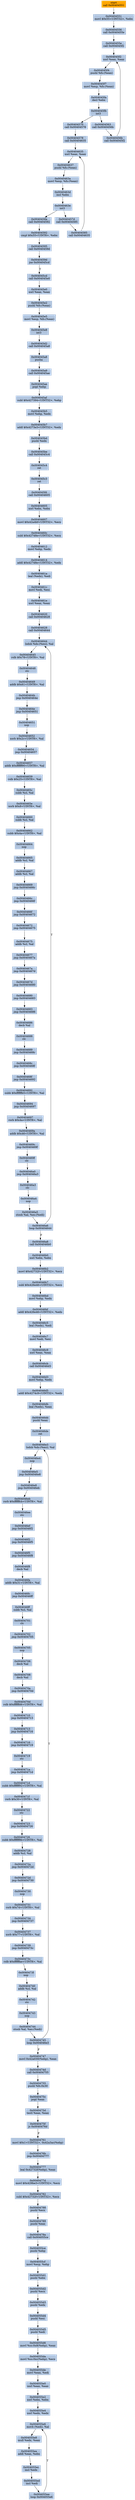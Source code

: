 digraph G {
node[shape=rectangle,style=filled,fillcolor=lightsteelblue,color=lightsteelblue]
bgcolor="transparent"
a0x00404549call_0x00404551[label="start\ncall 0x00404551",color="lightgrey",fillcolor="orange"];
a0x00404551movl_0x55UINT32_ebx[label="0x00404551\nmovl $0x55<UINT32>, %ebx"];
a0x00404556call_0x0040455e[label="0x00404556\ncall 0x0040455e"];
a0x0040455ecall_0x004045f2[label="0x0040455e\ncall 0x004045f2"];
a0x004045f2xorl_eax_eax[label="0x004045f2\nxorl %eax, %eax"];
a0x004045f4pushl_fs_eax_[label="0x004045f4\npushl %fs:(%eax)"];
a0x004045f7movl_esp_fs_eax_[label="0x004045f7\nmovl %esp, %fs:(%eax)"];
a0x004045fadecl_ebx[label="0x004045fa\ndecl %ebx"];
a0x004045fbint3_[label="0x004045fb\nint3 "];
a0x00404563call_0x0040456b[label="0x00404563\ncall 0x0040456b"];
a0x0040456bcall_0x004045f2[label="0x0040456b\ncall 0x004045f2"];
a0x00404570call_0x00404578[label="0x00404570\ncall 0x00404578"];
a0x00404578call_0x00404635[label="0x00404578\ncall 0x00404635"];
a0x00404635xorl_eax_eax[label="0x00404635\nxorl %eax, %eax"];
a0x00404637pushl_fs_eax_[label="0x00404637\npushl %fs:(%eax)"];
a0x0040463amovl_esp_fs_eax_[label="0x0040463a\nmovl %esp, %fs:(%eax)"];
a0x0040463dincl_ebx[label="0x0040463d\nincl %ebx"];
a0x0040463eint3_[label="0x0040463e\nint3 "];
a0x0040457dcall_0x00404585[label="0x0040457d\ncall 0x00404585"];
a0x00404585call_0x00404635[label="0x00404585\ncall 0x00404635"];
a0x0040458acall_0x00404592[label="0x0040458a\ncall 0x00404592"];
a0x00404592cmpl_0x55UINT8_ebx[label="0x00404592\ncmpl $0x55<UINT8>, %ebx"];
a0x00404595call_0x0040459d[label="0x00404595\ncall 0x0040459d"];
a0x0040459djne_0x004045cd[label="0x0040459d\njne 0x004045cd"];
a0x004045cdcall_0x004045e0[label="0x004045cd\ncall 0x004045e0"];
a0x004045e0xorl_eax_eax[label="0x004045e0\nxorl %eax, %eax"];
a0x004045e2pushl_fs_eax_[label="0x004045e2\npushl %fs:(%eax)"];
a0x004045e5movl_esp_fs_eax_[label="0x004045e5\nmovl %esp, %fs:(%eax)"];
a0x004045e8int3_[label="0x004045e8\nint3 "];
a0x004045d2call_0x004045a8[label="0x004045d2\ncall 0x004045a8"];
a0x004045a8pusha_[label="0x004045a8\npusha "];
a0x004045a9call_0x004045ae[label="0x004045a9\ncall 0x004045ae"];
a0x004045aepopl_ebp[label="0x004045ae\npopl %ebp"];
a0x004045afsubl_0x427394UINT32_ebp[label="0x004045af\nsubl $0x427394<UINT32>, %ebp"];
a0x004045b5movl_ebp_edx[label="0x004045b5\nmovl %ebp, %edx"];
a0x004045b7addl_0x4273e3UINT32_edx[label="0x004045b7\naddl $0x4273e3<UINT32>, %edx"];
a0x004045bdpushl_edx[label="0x004045bd\npushl %edx"];
a0x004045becall_0x004045c4[label="0x004045be\ncall 0x004045c4"];
a0x004045c4ret[label="0x004045c4\nret"];
a0x004045c3ret[label="0x004045c3\nret"];
a0x004045fdcall_0x00404605[label="0x004045fd\ncall 0x00404605"];
a0x00404605xorl_ebx_ebx[label="0x00404605\nxorl %ebx, %ebx"];
a0x00404607movl_0x42a4bfUINT32_ecx[label="0x00404607\nmovl $0x42a4bf<UINT32>, %ecx"];
a0x0040460csubl_0x42748eUINT32_ecx[label="0x0040460c\nsubl $0x42748e<UINT32>, %ecx"];
a0x00404612movl_ebp_edx[label="0x00404612\nmovl %ebp, %edx"];
a0x00404614addl_0x42748eUINT32_edx[label="0x00404614\naddl $0x42748e<UINT32>, %edx"];
a0x0040461aleal_edx__edi[label="0x0040461a\nleal (%edx), %edi"];
a0x0040461cmovl_edi_esi[label="0x0040461c\nmovl %edi, %esi"];
a0x0040461exorl_eax_eax[label="0x0040461e\nxorl %eax, %eax"];
a0x00404620call_0x00404628[label="0x00404620\ncall 0x00404628"];
a0x00404628call_0x00404644[label="0x00404628\ncall 0x00404644"];
a0x00404644lodsb_ds_esi__al[label="0x00404644\nlodsb %ds:(%esi), %al"];
a0x00404645rolb_0x78UINT8_al[label="0x00404645\nrolb $0x78<UINT8>, %al"];
a0x00404648stc_[label="0x00404648\nstc "];
a0x00404649addb_0x61UINT8_al[label="0x00404649\naddb $0x61<UINT8>, %al"];
a0x0040464bjmp_0x0040464e[label="0x0040464b\njmp 0x0040464e"];
a0x0040464ejmp_0x00404651[label="0x0040464e\njmp 0x00404651"];
a0x00404651nop_[label="0x00404651\nnop "];
a0x00404652xorb_0x2cUINT8_al[label="0x00404652\nxorb $0x2c<UINT8>, %al"];
a0x00404654jmp_0x00404657[label="0x00404654\njmp 0x00404657"];
a0x00404657addb_0xffffff90UINT8_al[label="0x00404657\naddb $0xffffff90<UINT8>, %al"];
a0x00404659rolb_0x25UINT8_al[label="0x00404659\nrolb $0x25<UINT8>, %al"];
a0x0040465csubb_cl_al[label="0x0040465c\nsubb %cl, %al"];
a0x0040465exorb_0x8UINT8_al[label="0x0040465e\nxorb $0x8<UINT8>, %al"];
a0x00404660subb_cl_al[label="0x00404660\nsubb %cl, %al"];
a0x00404662subb_0x4aUINT8_al[label="0x00404662\nsubb $0x4a<UINT8>, %al"];
a0x00404664nop_[label="0x00404664\nnop "];
a0x00404665addb_cl_al[label="0x00404665\naddb %cl, %al"];
a0x00404667addb_cl_al[label="0x00404667\naddb %cl, %al"];
a0x00404669jmp_0x0040466c[label="0x00404669\njmp 0x0040466c"];
a0x0040466cjmp_0x0040466f[label="0x0040466c\njmp 0x0040466f"];
a0x0040466fjmp_0x00404672[label="0x0040466f\njmp 0x00404672"];
a0x00404672jmp_0x00404675[label="0x00404672\njmp 0x00404675"];
a0x00404675addb_cl_al[label="0x00404675\naddb %cl, %al"];
a0x00404677jmp_0x0040467a[label="0x00404677\njmp 0x0040467a"];
a0x0040467ajmp_0x0040467d[label="0x0040467a\njmp 0x0040467d"];
a0x0040467djmp_0x00404680[label="0x0040467d\njmp 0x00404680"];
a0x00404680jmp_0x00404683[label="0x00404680\njmp 0x00404683"];
a0x00404683jmp_0x00404686[label="0x00404683\njmp 0x00404686"];
a0x00404686decb_al[label="0x00404686\ndecb %al"];
a0x00404688clc_[label="0x00404688\nclc "];
a0x00404689jmp_0x0040468c[label="0x00404689\njmp 0x0040468c"];
a0x0040468cjmp_0x0040468f[label="0x0040468c\njmp 0x0040468f"];
a0x0040468fjmp_0x00404692[label="0x0040468f\njmp 0x00404692"];
a0x00404692subb_0xffffffb5UINT8_al[label="0x00404692\nsubb $0xffffffb5<UINT8>, %al"];
a0x00404694jmp_0x00404697[label="0x00404694\njmp 0x00404697"];
a0x00404697rorb_0x4aUINT8_al[label="0x00404697\nrorb $0x4a<UINT8>, %al"];
a0x0040469aaddb_0x46UINT8_al[label="0x0040469a\naddb $0x46<UINT8>, %al"];
a0x0040469cjmp_0x0040469f[label="0x0040469c\njmp 0x0040469f"];
a0x0040469fclc_[label="0x0040469f\nclc "];
a0x004046a0jmp_0x004046a3[label="0x004046a0\njmp 0x004046a3"];
a0x004046a3clc_[label="0x004046a3\nclc "];
a0x004046a4nop_[label="0x004046a4\nnop "];
a0x004046a5stosb_al_es_edi_[label="0x004046a5\nstosb %al, %es:(%edi)"];
a0x004046a6loop_0x00404644[label="0x004046a6\nloop 0x00404644"];
a0x004046a8call_0x004046b0[label="0x004046a8\ncall 0x004046b0"];
a0x004046b0xorl_ebx_ebx[label="0x004046b0\nxorl %ebx, %ebx"];
a0x004046b2movl_0x42732fUINT32_ecx[label="0x004046b2\nmovl $0x42732f<UINT32>, %ecx"];
a0x004046b7subl_0x426e46UINT32_ecx[label="0x004046b7\nsubl $0x426e46<UINT32>, %ecx"];
a0x004046bdmovl_ebp_edx[label="0x004046bd\nmovl %ebp, %edx"];
a0x004046bfaddl_0x426e46UINT32_edx[label="0x004046bf\naddl $0x426e46<UINT32>, %edx"];
a0x004046c5leal_edx__edi[label="0x004046c5\nleal (%edx), %edi"];
a0x004046c7movl_edi_esi[label="0x004046c7\nmovl %edi, %esi"];
a0x004046c9xorl_eax_eax[label="0x004046c9\nxorl %eax, %eax"];
a0x004046cbcall_0x004046d3[label="0x004046cb\ncall 0x004046d3"];
a0x004046d3movl_ebp_edx[label="0x004046d3\nmovl %ebp, %edx"];
a0x004046d5addl_0x4274c9UINT32_edx[label="0x004046d5\naddl $0x4274c9<UINT32>, %edx"];
a0x004046dbleal_edx__eax[label="0x004046db\nleal (%edx), %eax"];
a0x004046ddpushl_eax[label="0x004046dd\npushl %eax"];
a0x004046deret[label="0x004046de\nret"];
a0x004046e3lodsb_ds_esi__al[label="0x004046e3\nlodsb %ds:(%esi), %al"];
a0x004046e4nop_[label="0x004046e4\nnop "];
a0x004046e5jmp_0x004046e8[label="0x004046e5\njmp 0x004046e8"];
a0x004046e8jmp_0x004046eb[label="0x004046e8\njmp 0x004046eb"];
a0x004046ebrorb_0xffffffcbUINT8_al[label="0x004046eb\nrorb $0xffffffcb<UINT8>, %al"];
a0x004046eestc_[label="0x004046ee\nstc "];
a0x004046efjmp_0x004046f2[label="0x004046ef\njmp 0x004046f2"];
a0x004046f2jmp_0x004046f5[label="0x004046f2\njmp 0x004046f5"];
a0x004046f5jmp_0x004046f8[label="0x004046f5\njmp 0x004046f8"];
a0x004046f8decb_al[label="0x004046f8\ndecb %al"];
a0x004046faaddb_0x31UINT8_al[label="0x004046fa\naddb $0x31<UINT8>, %al"];
a0x004046fcjmp_0x004046ff[label="0x004046fc\njmp 0x004046ff"];
a0x004046ffsubb_cl_al[label="0x004046ff\nsubb %cl, %al"];
a0x00404701clc_[label="0x00404701\nclc "];
a0x00404702jmp_0x00404705[label="0x00404702\njmp 0x00404705"];
a0x00404705nop_[label="0x00404705\nnop "];
a0x00404706decb_al[label="0x00404706\ndecb %al"];
a0x00404708decb_al[label="0x00404708\ndecb %al"];
a0x0040470ajmp_0x0040470d[label="0x0040470a\njmp 0x0040470d"];
a0x0040470drolb_0xffffffd6UINT8_al[label="0x0040470d\nrolb $0xffffffd6<UINT8>, %al"];
a0x00404710jmp_0x00404713[label="0x00404710\njmp 0x00404713"];
a0x00404713jmp_0x00404716[label="0x00404713\njmp 0x00404716"];
a0x00404716jmp_0x00404719[label="0x00404716\njmp 0x00404719"];
a0x00404719stc_[label="0x00404719\nstc "];
a0x0040471ajmp_0x0040471d[label="0x0040471a\njmp 0x0040471d"];
a0x0040471dsubb_0xffffff92UINT8_al[label="0x0040471d\nsubb $0xffffff92<UINT8>, %al"];
a0x0040471frorb_0x30UINT8_al[label="0x0040471f\nrorb $0x30<UINT8>, %al"];
a0x00404722stc_[label="0x00404722\nstc "];
a0x00404723jmp_0x00404726[label="0x00404723\njmp 0x00404726"];
a0x00404726subb_0xffffff8bUINT8_al[label="0x00404726\nsubb $0xffffff8b<UINT8>, %al"];
a0x00404728addb_cl_al[label="0x00404728\naddb %cl, %al"];
a0x0040472ajmp_0x0040472d[label="0x0040472a\njmp 0x0040472d"];
a0x0040472djmp_0x00404730[label="0x0040472d\njmp 0x00404730"];
a0x00404730nop_[label="0x00404730\nnop "];
a0x00404731rorb_0x7dUINT8_al[label="0x00404731\nrorb $0x7d<UINT8>, %al"];
a0x00404734jmp_0x00404737[label="0x00404734\njmp 0x00404737"];
a0x00404737xorb_0x77UINT8_al[label="0x00404737\nxorb $0x77<UINT8>, %al"];
a0x00404739jmp_0x0040473c[label="0x00404739\njmp 0x0040473c"];
a0x0040473crolb_0xffffffaeUINT8_al[label="0x0040473c\nrolb $0xffffffae<UINT8>, %al"];
a0x0040473fnop_[label="0x0040473f\nnop "];
a0x00404740addb_cl_al[label="0x00404740\naddb %cl, %al"];
a0x00404742stc_[label="0x00404742\nstc "];
a0x00404743nop_[label="0x00404743\nnop "];
a0x00404744stosb_al_es_edi_[label="0x00404744\nstosb %al, %es:(%edi)"];
a0x00404745loop_0x004046e3[label="0x00404745\nloop 0x004046e3"];
a0x00404747movl_0x42a030ebp__eax[label="0x00404747\nmovl 0x42a030(%ebp), %eax"];
a0x0040474dcall_0x00404755[label="0x0040474d\ncall 0x00404755"];
a0x00404755pushl_fs_0x30[label="0x00404755\npushl %fs:0x30"];
a0x0040475cpopl_eax[label="0x0040475c\npopl %eax"];
a0x0040475dtestl_eax_eax[label="0x0040475d\ntestl %eax, %eax"];
a0x0040475fjs_0x0040476d[label="0x0040475f\njs 0x0040476d"];
a0x00404761movl_0x1UINT32_0x42a3acebp_[label="0x00404761\nmovl $0x1<UINT32>, 0x42a3ac(%ebp)"];
a0x0040476bjmp_0x00404777[label="0x0040476b\njmp 0x00404777"];
a0x00404777leal_0x42732febp__eax[label="0x00404777\nleal 0x42732f(%ebp), %eax"];
a0x0040477dmovl_0x429be3UINT32_ecx[label="0x0040477d\nmovl $0x429be3<UINT32>, %ecx"];
a0x00404782subl_0x42732fUINT32_ecx[label="0x00404782\nsubl $0x42732f<UINT32>, %ecx"];
a0x00404788pushl_ecx[label="0x00404788\npushl %ecx"];
a0x00404789pushl_eax[label="0x00404789\npushl %eax"];
a0x0040478acall_0x004055ce[label="0x0040478a\ncall 0x004055ce"];
a0x004055cepushl_ebp[label="0x004055ce\npushl %ebp"];
a0x004055cfmovl_esp_ebp[label="0x004055cf\nmovl %esp, %ebp"];
a0x004055d1pushl_ebx[label="0x004055d1\npushl %ebx"];
a0x004055d2pushl_ecx[label="0x004055d2\npushl %ecx"];
a0x004055d3pushl_edx[label="0x004055d3\npushl %edx"];
a0x004055d4pushl_esi[label="0x004055d4\npushl %esi"];
a0x004055d5pushl_edi[label="0x004055d5\npushl %edi"];
a0x004055d6movl_ss_0x8ebp__eax[label="0x004055d6\nmovl %ss:0x8(%ebp), %eax"];
a0x004055damovl_ss_0xcebp__ecx[label="0x004055da\nmovl %ss:0xc(%ebp), %ecx"];
a0x004055demovl_eax_edi[label="0x004055de\nmovl %eax, %edi"];
a0x004055e0xorl_eax_eax[label="0x004055e0\nxorl %eax, %eax"];
a0x004055e2xorl_ebx_ebx[label="0x004055e2\nxorl %ebx, %ebx"];
a0x004055e4xorl_edx_edx[label="0x004055e4\nxorl %edx, %edx"];
a0x004055e6movb_edi__al[label="0x004055e6\nmovb (%edi), %al"];
a0x004055e8mull_edx_eax[label="0x004055e8\nmull %edx, %eax"];
a0x004055eaaddl_eax_ebx[label="0x004055ea\naddl %eax, %ebx"];
a0x004055ecincl_edx[label="0x004055ec\nincl %edx"];
a0x004055edincl_edi[label="0x004055ed\nincl %edi"];
a0x004055eeloop_0x004055e6[label="0x004055ee\nloop 0x004055e6"];
a0x00404549call_0x00404551 -> a0x00404551movl_0x55UINT32_ebx [color="#000000"];
a0x00404551movl_0x55UINT32_ebx -> a0x00404556call_0x0040455e [color="#000000"];
a0x00404556call_0x0040455e -> a0x0040455ecall_0x004045f2 [color="#000000"];
a0x0040455ecall_0x004045f2 -> a0x004045f2xorl_eax_eax [color="#000000"];
a0x004045f2xorl_eax_eax -> a0x004045f4pushl_fs_eax_ [color="#000000"];
a0x004045f4pushl_fs_eax_ -> a0x004045f7movl_esp_fs_eax_ [color="#000000"];
a0x004045f7movl_esp_fs_eax_ -> a0x004045fadecl_ebx [color="#000000"];
a0x004045fadecl_ebx -> a0x004045fbint3_ [color="#000000"];
a0x004045fbint3_ -> a0x00404563call_0x0040456b [color="#000000"];
a0x00404563call_0x0040456b -> a0x0040456bcall_0x004045f2 [color="#000000"];
a0x0040456bcall_0x004045f2 -> a0x004045f2xorl_eax_eax [color="#000000"];
a0x004045fbint3_ -> a0x00404570call_0x00404578 [color="#000000"];
a0x00404570call_0x00404578 -> a0x00404578call_0x00404635 [color="#000000"];
a0x00404578call_0x00404635 -> a0x00404635xorl_eax_eax [color="#000000"];
a0x00404635xorl_eax_eax -> a0x00404637pushl_fs_eax_ [color="#000000"];
a0x00404637pushl_fs_eax_ -> a0x0040463amovl_esp_fs_eax_ [color="#000000"];
a0x0040463amovl_esp_fs_eax_ -> a0x0040463dincl_ebx [color="#000000"];
a0x0040463dincl_ebx -> a0x0040463eint3_ [color="#000000"];
a0x0040463eint3_ -> a0x0040457dcall_0x00404585 [color="#000000"];
a0x0040457dcall_0x00404585 -> a0x00404585call_0x00404635 [color="#000000"];
a0x00404585call_0x00404635 -> a0x00404635xorl_eax_eax [color="#000000"];
a0x0040463eint3_ -> a0x0040458acall_0x00404592 [color="#000000"];
a0x0040458acall_0x00404592 -> a0x00404592cmpl_0x55UINT8_ebx [color="#000000"];
a0x00404592cmpl_0x55UINT8_ebx -> a0x00404595call_0x0040459d [color="#000000"];
a0x00404595call_0x0040459d -> a0x0040459djne_0x004045cd [color="#000000"];
a0x0040459djne_0x004045cd -> a0x004045cdcall_0x004045e0 [color="#000000",label="T"];
a0x004045cdcall_0x004045e0 -> a0x004045e0xorl_eax_eax [color="#000000"];
a0x004045e0xorl_eax_eax -> a0x004045e2pushl_fs_eax_ [color="#000000"];
a0x004045e2pushl_fs_eax_ -> a0x004045e5movl_esp_fs_eax_ [color="#000000"];
a0x004045e5movl_esp_fs_eax_ -> a0x004045e8int3_ [color="#000000"];
a0x004045e8int3_ -> a0x004045d2call_0x004045a8 [color="#000000"];
a0x004045d2call_0x004045a8 -> a0x004045a8pusha_ [color="#000000"];
a0x004045a8pusha_ -> a0x004045a9call_0x004045ae [color="#000000"];
a0x004045a9call_0x004045ae -> a0x004045aepopl_ebp [color="#000000"];
a0x004045aepopl_ebp -> a0x004045afsubl_0x427394UINT32_ebp [color="#000000"];
a0x004045afsubl_0x427394UINT32_ebp -> a0x004045b5movl_ebp_edx [color="#000000"];
a0x004045b5movl_ebp_edx -> a0x004045b7addl_0x4273e3UINT32_edx [color="#000000"];
a0x004045b7addl_0x4273e3UINT32_edx -> a0x004045bdpushl_edx [color="#000000"];
a0x004045bdpushl_edx -> a0x004045becall_0x004045c4 [color="#000000"];
a0x004045becall_0x004045c4 -> a0x004045c4ret [color="#000000"];
a0x004045c4ret -> a0x004045c3ret [color="#000000"];
a0x004045c3ret -> a0x004045fdcall_0x00404605 [color="#000000"];
a0x004045fdcall_0x00404605 -> a0x00404605xorl_ebx_ebx [color="#000000"];
a0x00404605xorl_ebx_ebx -> a0x00404607movl_0x42a4bfUINT32_ecx [color="#000000"];
a0x00404607movl_0x42a4bfUINT32_ecx -> a0x0040460csubl_0x42748eUINT32_ecx [color="#000000"];
a0x0040460csubl_0x42748eUINT32_ecx -> a0x00404612movl_ebp_edx [color="#000000"];
a0x00404612movl_ebp_edx -> a0x00404614addl_0x42748eUINT32_edx [color="#000000"];
a0x00404614addl_0x42748eUINT32_edx -> a0x0040461aleal_edx__edi [color="#000000"];
a0x0040461aleal_edx__edi -> a0x0040461cmovl_edi_esi [color="#000000"];
a0x0040461cmovl_edi_esi -> a0x0040461exorl_eax_eax [color="#000000"];
a0x0040461exorl_eax_eax -> a0x00404620call_0x00404628 [color="#000000"];
a0x00404620call_0x00404628 -> a0x00404628call_0x00404644 [color="#000000"];
a0x00404628call_0x00404644 -> a0x00404644lodsb_ds_esi__al [color="#000000"];
a0x00404644lodsb_ds_esi__al -> a0x00404645rolb_0x78UINT8_al [color="#000000"];
a0x00404645rolb_0x78UINT8_al -> a0x00404648stc_ [color="#000000"];
a0x00404648stc_ -> a0x00404649addb_0x61UINT8_al [color="#000000"];
a0x00404649addb_0x61UINT8_al -> a0x0040464bjmp_0x0040464e [color="#000000"];
a0x0040464bjmp_0x0040464e -> a0x0040464ejmp_0x00404651 [color="#000000"];
a0x0040464ejmp_0x00404651 -> a0x00404651nop_ [color="#000000"];
a0x00404651nop_ -> a0x00404652xorb_0x2cUINT8_al [color="#000000"];
a0x00404652xorb_0x2cUINT8_al -> a0x00404654jmp_0x00404657 [color="#000000"];
a0x00404654jmp_0x00404657 -> a0x00404657addb_0xffffff90UINT8_al [color="#000000"];
a0x00404657addb_0xffffff90UINT8_al -> a0x00404659rolb_0x25UINT8_al [color="#000000"];
a0x00404659rolb_0x25UINT8_al -> a0x0040465csubb_cl_al [color="#000000"];
a0x0040465csubb_cl_al -> a0x0040465exorb_0x8UINT8_al [color="#000000"];
a0x0040465exorb_0x8UINT8_al -> a0x00404660subb_cl_al [color="#000000"];
a0x00404660subb_cl_al -> a0x00404662subb_0x4aUINT8_al [color="#000000"];
a0x00404662subb_0x4aUINT8_al -> a0x00404664nop_ [color="#000000"];
a0x00404664nop_ -> a0x00404665addb_cl_al [color="#000000"];
a0x00404665addb_cl_al -> a0x00404667addb_cl_al [color="#000000"];
a0x00404667addb_cl_al -> a0x00404669jmp_0x0040466c [color="#000000"];
a0x00404669jmp_0x0040466c -> a0x0040466cjmp_0x0040466f [color="#000000"];
a0x0040466cjmp_0x0040466f -> a0x0040466fjmp_0x00404672 [color="#000000"];
a0x0040466fjmp_0x00404672 -> a0x00404672jmp_0x00404675 [color="#000000"];
a0x00404672jmp_0x00404675 -> a0x00404675addb_cl_al [color="#000000"];
a0x00404675addb_cl_al -> a0x00404677jmp_0x0040467a [color="#000000"];
a0x00404677jmp_0x0040467a -> a0x0040467ajmp_0x0040467d [color="#000000"];
a0x0040467ajmp_0x0040467d -> a0x0040467djmp_0x00404680 [color="#000000"];
a0x0040467djmp_0x00404680 -> a0x00404680jmp_0x00404683 [color="#000000"];
a0x00404680jmp_0x00404683 -> a0x00404683jmp_0x00404686 [color="#000000"];
a0x00404683jmp_0x00404686 -> a0x00404686decb_al [color="#000000"];
a0x00404686decb_al -> a0x00404688clc_ [color="#000000"];
a0x00404688clc_ -> a0x00404689jmp_0x0040468c [color="#000000"];
a0x00404689jmp_0x0040468c -> a0x0040468cjmp_0x0040468f [color="#000000"];
a0x0040468cjmp_0x0040468f -> a0x0040468fjmp_0x00404692 [color="#000000"];
a0x0040468fjmp_0x00404692 -> a0x00404692subb_0xffffffb5UINT8_al [color="#000000"];
a0x00404692subb_0xffffffb5UINT8_al -> a0x00404694jmp_0x00404697 [color="#000000"];
a0x00404694jmp_0x00404697 -> a0x00404697rorb_0x4aUINT8_al [color="#000000"];
a0x00404697rorb_0x4aUINT8_al -> a0x0040469aaddb_0x46UINT8_al [color="#000000"];
a0x0040469aaddb_0x46UINT8_al -> a0x0040469cjmp_0x0040469f [color="#000000"];
a0x0040469cjmp_0x0040469f -> a0x0040469fclc_ [color="#000000"];
a0x0040469fclc_ -> a0x004046a0jmp_0x004046a3 [color="#000000"];
a0x004046a0jmp_0x004046a3 -> a0x004046a3clc_ [color="#000000"];
a0x004046a3clc_ -> a0x004046a4nop_ [color="#000000"];
a0x004046a4nop_ -> a0x004046a5stosb_al_es_edi_ [color="#000000"];
a0x004046a5stosb_al_es_edi_ -> a0x004046a6loop_0x00404644 [color="#000000"];
a0x004046a6loop_0x00404644 -> a0x00404644lodsb_ds_esi__al [color="#000000",label="T"];
a0x004046a6loop_0x00404644 -> a0x004046a8call_0x004046b0 [color="#000000",label="F"];
a0x004046a8call_0x004046b0 -> a0x004046b0xorl_ebx_ebx [color="#000000"];
a0x004046b0xorl_ebx_ebx -> a0x004046b2movl_0x42732fUINT32_ecx [color="#000000"];
a0x004046b2movl_0x42732fUINT32_ecx -> a0x004046b7subl_0x426e46UINT32_ecx [color="#000000"];
a0x004046b7subl_0x426e46UINT32_ecx -> a0x004046bdmovl_ebp_edx [color="#000000"];
a0x004046bdmovl_ebp_edx -> a0x004046bfaddl_0x426e46UINT32_edx [color="#000000"];
a0x004046bfaddl_0x426e46UINT32_edx -> a0x004046c5leal_edx__edi [color="#000000"];
a0x004046c5leal_edx__edi -> a0x004046c7movl_edi_esi [color="#000000"];
a0x004046c7movl_edi_esi -> a0x004046c9xorl_eax_eax [color="#000000"];
a0x004046c9xorl_eax_eax -> a0x004046cbcall_0x004046d3 [color="#000000"];
a0x004046cbcall_0x004046d3 -> a0x004046d3movl_ebp_edx [color="#000000"];
a0x004046d3movl_ebp_edx -> a0x004046d5addl_0x4274c9UINT32_edx [color="#000000"];
a0x004046d5addl_0x4274c9UINT32_edx -> a0x004046dbleal_edx__eax [color="#000000"];
a0x004046dbleal_edx__eax -> a0x004046ddpushl_eax [color="#000000"];
a0x004046ddpushl_eax -> a0x004046deret [color="#000000"];
a0x004046deret -> a0x004046e3lodsb_ds_esi__al [color="#000000"];
a0x004046e3lodsb_ds_esi__al -> a0x004046e4nop_ [color="#000000"];
a0x004046e4nop_ -> a0x004046e5jmp_0x004046e8 [color="#000000"];
a0x004046e5jmp_0x004046e8 -> a0x004046e8jmp_0x004046eb [color="#000000"];
a0x004046e8jmp_0x004046eb -> a0x004046ebrorb_0xffffffcbUINT8_al [color="#000000"];
a0x004046ebrorb_0xffffffcbUINT8_al -> a0x004046eestc_ [color="#000000"];
a0x004046eestc_ -> a0x004046efjmp_0x004046f2 [color="#000000"];
a0x004046efjmp_0x004046f2 -> a0x004046f2jmp_0x004046f5 [color="#000000"];
a0x004046f2jmp_0x004046f5 -> a0x004046f5jmp_0x004046f8 [color="#000000"];
a0x004046f5jmp_0x004046f8 -> a0x004046f8decb_al [color="#000000"];
a0x004046f8decb_al -> a0x004046faaddb_0x31UINT8_al [color="#000000"];
a0x004046faaddb_0x31UINT8_al -> a0x004046fcjmp_0x004046ff [color="#000000"];
a0x004046fcjmp_0x004046ff -> a0x004046ffsubb_cl_al [color="#000000"];
a0x004046ffsubb_cl_al -> a0x00404701clc_ [color="#000000"];
a0x00404701clc_ -> a0x00404702jmp_0x00404705 [color="#000000"];
a0x00404702jmp_0x00404705 -> a0x00404705nop_ [color="#000000"];
a0x00404705nop_ -> a0x00404706decb_al [color="#000000"];
a0x00404706decb_al -> a0x00404708decb_al [color="#000000"];
a0x00404708decb_al -> a0x0040470ajmp_0x0040470d [color="#000000"];
a0x0040470ajmp_0x0040470d -> a0x0040470drolb_0xffffffd6UINT8_al [color="#000000"];
a0x0040470drolb_0xffffffd6UINT8_al -> a0x00404710jmp_0x00404713 [color="#000000"];
a0x00404710jmp_0x00404713 -> a0x00404713jmp_0x00404716 [color="#000000"];
a0x00404713jmp_0x00404716 -> a0x00404716jmp_0x00404719 [color="#000000"];
a0x00404716jmp_0x00404719 -> a0x00404719stc_ [color="#000000"];
a0x00404719stc_ -> a0x0040471ajmp_0x0040471d [color="#000000"];
a0x0040471ajmp_0x0040471d -> a0x0040471dsubb_0xffffff92UINT8_al [color="#000000"];
a0x0040471dsubb_0xffffff92UINT8_al -> a0x0040471frorb_0x30UINT8_al [color="#000000"];
a0x0040471frorb_0x30UINT8_al -> a0x00404722stc_ [color="#000000"];
a0x00404722stc_ -> a0x00404723jmp_0x00404726 [color="#000000"];
a0x00404723jmp_0x00404726 -> a0x00404726subb_0xffffff8bUINT8_al [color="#000000"];
a0x00404726subb_0xffffff8bUINT8_al -> a0x00404728addb_cl_al [color="#000000"];
a0x00404728addb_cl_al -> a0x0040472ajmp_0x0040472d [color="#000000"];
a0x0040472ajmp_0x0040472d -> a0x0040472djmp_0x00404730 [color="#000000"];
a0x0040472djmp_0x00404730 -> a0x00404730nop_ [color="#000000"];
a0x00404730nop_ -> a0x00404731rorb_0x7dUINT8_al [color="#000000"];
a0x00404731rorb_0x7dUINT8_al -> a0x00404734jmp_0x00404737 [color="#000000"];
a0x00404734jmp_0x00404737 -> a0x00404737xorb_0x77UINT8_al [color="#000000"];
a0x00404737xorb_0x77UINT8_al -> a0x00404739jmp_0x0040473c [color="#000000"];
a0x00404739jmp_0x0040473c -> a0x0040473crolb_0xffffffaeUINT8_al [color="#000000"];
a0x0040473crolb_0xffffffaeUINT8_al -> a0x0040473fnop_ [color="#000000"];
a0x0040473fnop_ -> a0x00404740addb_cl_al [color="#000000"];
a0x00404740addb_cl_al -> a0x00404742stc_ [color="#000000"];
a0x00404742stc_ -> a0x00404743nop_ [color="#000000"];
a0x00404743nop_ -> a0x00404744stosb_al_es_edi_ [color="#000000"];
a0x00404744stosb_al_es_edi_ -> a0x00404745loop_0x004046e3 [color="#000000"];
a0x00404745loop_0x004046e3 -> a0x004046e3lodsb_ds_esi__al [color="#000000",label="T"];
a0x00404745loop_0x004046e3 -> a0x00404747movl_0x42a030ebp__eax [color="#000000",label="F"];
a0x00404747movl_0x42a030ebp__eax -> a0x0040474dcall_0x00404755 [color="#000000"];
a0x0040474dcall_0x00404755 -> a0x00404755pushl_fs_0x30 [color="#000000"];
a0x00404755pushl_fs_0x30 -> a0x0040475cpopl_eax [color="#000000"];
a0x0040475cpopl_eax -> a0x0040475dtestl_eax_eax [color="#000000"];
a0x0040475dtestl_eax_eax -> a0x0040475fjs_0x0040476d [color="#000000"];
a0x0040475fjs_0x0040476d -> a0x00404761movl_0x1UINT32_0x42a3acebp_ [color="#000000",label="F"];
a0x00404761movl_0x1UINT32_0x42a3acebp_ -> a0x0040476bjmp_0x00404777 [color="#000000"];
a0x0040476bjmp_0x00404777 -> a0x00404777leal_0x42732febp__eax [color="#000000"];
a0x00404777leal_0x42732febp__eax -> a0x0040477dmovl_0x429be3UINT32_ecx [color="#000000"];
a0x0040477dmovl_0x429be3UINT32_ecx -> a0x00404782subl_0x42732fUINT32_ecx [color="#000000"];
a0x00404782subl_0x42732fUINT32_ecx -> a0x00404788pushl_ecx [color="#000000"];
a0x00404788pushl_ecx -> a0x00404789pushl_eax [color="#000000"];
a0x00404789pushl_eax -> a0x0040478acall_0x004055ce [color="#000000"];
a0x0040478acall_0x004055ce -> a0x004055cepushl_ebp [color="#000000"];
a0x004055cepushl_ebp -> a0x004055cfmovl_esp_ebp [color="#000000"];
a0x004055cfmovl_esp_ebp -> a0x004055d1pushl_ebx [color="#000000"];
a0x004055d1pushl_ebx -> a0x004055d2pushl_ecx [color="#000000"];
a0x004055d2pushl_ecx -> a0x004055d3pushl_edx [color="#000000"];
a0x004055d3pushl_edx -> a0x004055d4pushl_esi [color="#000000"];
a0x004055d4pushl_esi -> a0x004055d5pushl_edi [color="#000000"];
a0x004055d5pushl_edi -> a0x004055d6movl_ss_0x8ebp__eax [color="#000000"];
a0x004055d6movl_ss_0x8ebp__eax -> a0x004055damovl_ss_0xcebp__ecx [color="#000000"];
a0x004055damovl_ss_0xcebp__ecx -> a0x004055demovl_eax_edi [color="#000000"];
a0x004055demovl_eax_edi -> a0x004055e0xorl_eax_eax [color="#000000"];
a0x004055e0xorl_eax_eax -> a0x004055e2xorl_ebx_ebx [color="#000000"];
a0x004055e2xorl_ebx_ebx -> a0x004055e4xorl_edx_edx [color="#000000"];
a0x004055e4xorl_edx_edx -> a0x004055e6movb_edi__al [color="#000000"];
a0x004055e6movb_edi__al -> a0x004055e8mull_edx_eax [color="#000000"];
a0x004055e8mull_edx_eax -> a0x004055eaaddl_eax_ebx [color="#000000"];
a0x004055eaaddl_eax_ebx -> a0x004055ecincl_edx [color="#000000"];
a0x004055ecincl_edx -> a0x004055edincl_edi [color="#000000"];
a0x004055edincl_edi -> a0x004055eeloop_0x004055e6 [color="#000000"];
a0x004055eeloop_0x004055e6 -> a0x004055e6movb_edi__al [color="#000000",label="T"];
}
